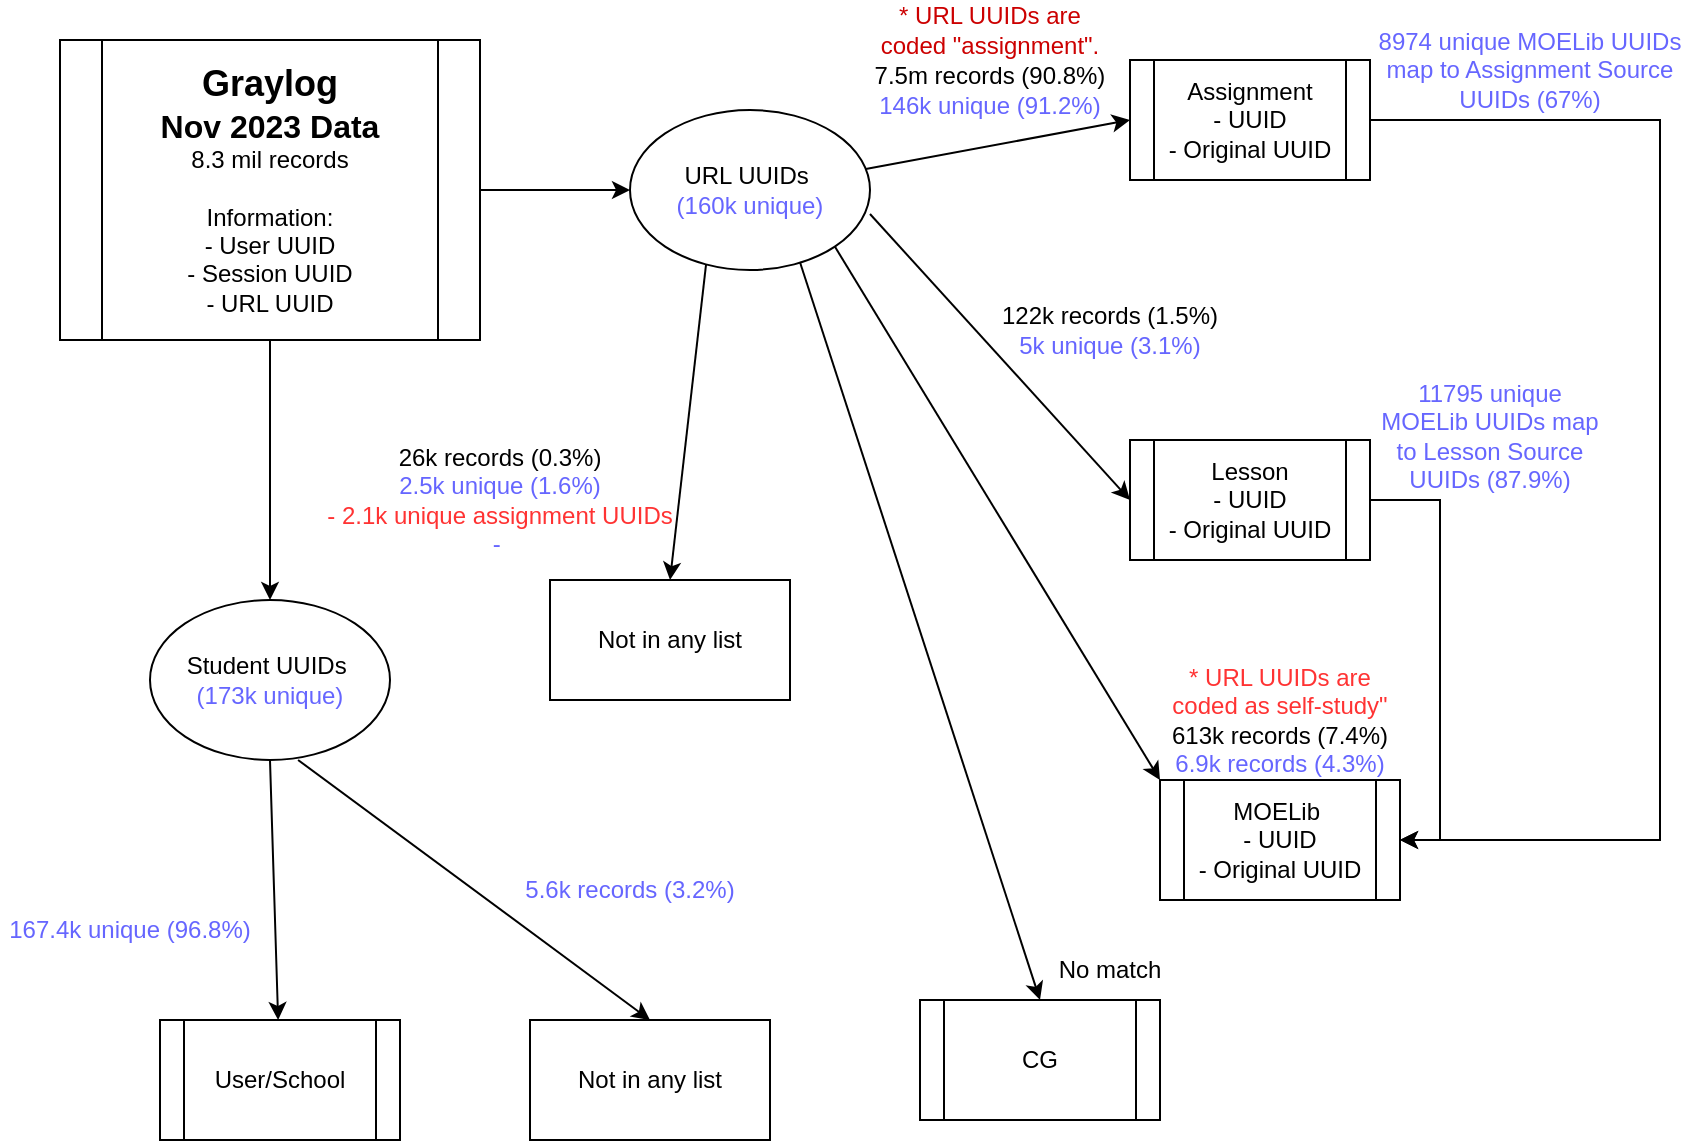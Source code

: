 <mxfile version="24.7.6">
  <diagram id="wFE0QG_FPsp0jaGvCLVb" name="Page-1">
    <mxGraphModel dx="838" dy="605" grid="1" gridSize="10" guides="1" tooltips="1" connect="1" arrows="1" fold="1" page="1" pageScale="1" pageWidth="850" pageHeight="1100" math="0" shadow="0">
      <root>
        <mxCell id="0" />
        <mxCell id="1" parent="0" />
        <mxCell id="pp7dFvi1Cq4HVV2FVrHm-5" style="edgeStyle=orthogonalEdgeStyle;rounded=0;orthogonalLoop=1;jettySize=auto;html=1;" parent="1" source="pp7dFvi1Cq4HVV2FVrHm-1" target="pp7dFvi1Cq4HVV2FVrHm-2" edge="1">
          <mxGeometry relative="1" as="geometry" />
        </mxCell>
        <mxCell id="pp7dFvi1Cq4HVV2FVrHm-7" style="edgeStyle=orthogonalEdgeStyle;rounded=0;orthogonalLoop=1;jettySize=auto;html=1;" parent="1" source="pp7dFvi1Cq4HVV2FVrHm-1" target="pp7dFvi1Cq4HVV2FVrHm-6" edge="1">
          <mxGeometry relative="1" as="geometry" />
        </mxCell>
        <mxCell id="pp7dFvi1Cq4HVV2FVrHm-1" value="&lt;font style=&quot;font-size: 18px;&quot;&gt;&lt;b&gt;Graylog&lt;/b&gt;&lt;/font&gt;&lt;div&gt;&lt;font size=&quot;3&quot;&gt;&lt;b&gt;Nov 2023 Data&lt;/b&gt;&lt;/font&gt;&lt;/div&gt;&lt;div&gt;8.3 mil records&lt;/div&gt;&lt;div&gt;&lt;br&gt;&lt;/div&gt;&lt;div&gt;Information:&lt;br&gt;- User UUID&lt;/div&gt;&lt;div&gt;- Session UUID&lt;/div&gt;&lt;div&gt;- URL UUID&lt;/div&gt;" style="shape=process;whiteSpace=wrap;html=1;backgroundOutline=1;" parent="1" vertex="1">
          <mxGeometry x="30" y="30" width="210" height="150" as="geometry" />
        </mxCell>
        <mxCell id="pp7dFvi1Cq4HVV2FVrHm-2" value="URL UUIDs&amp;nbsp;&lt;div&gt;&lt;font color=&quot;#6666ff&quot;&gt;(160k unique)&lt;/font&gt;&lt;/div&gt;" style="ellipse;whiteSpace=wrap;html=1;" parent="1" vertex="1">
          <mxGeometry x="315" y="65" width="120" height="80" as="geometry" />
        </mxCell>
        <mxCell id="pp7dFvi1Cq4HVV2FVrHm-6" value="Student UUIDs&amp;nbsp;&lt;div&gt;&lt;font color=&quot;#6666ff&quot;&gt;(173k unique)&lt;/font&gt;&lt;/div&gt;" style="ellipse;whiteSpace=wrap;html=1;" parent="1" vertex="1">
          <mxGeometry x="75" y="310" width="120" height="80" as="geometry" />
        </mxCell>
        <mxCell id="5XDLLNpMgbm_Sm2Lj41F-2" style="edgeStyle=orthogonalEdgeStyle;rounded=0;orthogonalLoop=1;jettySize=auto;html=1;entryX=1;entryY=0.5;entryDx=0;entryDy=0;" edge="1" parent="1" source="pp7dFvi1Cq4HVV2FVrHm-11" target="pp7dFvi1Cq4HVV2FVrHm-13">
          <mxGeometry relative="1" as="geometry">
            <Array as="points">
              <mxPoint x="830" y="70" />
              <mxPoint x="830" y="430" />
            </Array>
          </mxGeometry>
        </mxCell>
        <mxCell id="pp7dFvi1Cq4HVV2FVrHm-11" value="Assignment&lt;div&gt;&lt;div&gt;- UUID&lt;/div&gt;&lt;/div&gt;&lt;div&gt;- Original UUID&lt;/div&gt;" style="shape=process;whiteSpace=wrap;html=1;backgroundOutline=1;" parent="1" vertex="1">
          <mxGeometry x="565" y="40" width="120" height="60" as="geometry" />
        </mxCell>
        <mxCell id="5XDLLNpMgbm_Sm2Lj41F-5" style="edgeStyle=orthogonalEdgeStyle;rounded=0;orthogonalLoop=1;jettySize=auto;html=1;entryX=1;entryY=0.5;entryDx=0;entryDy=0;" edge="1" parent="1" source="pp7dFvi1Cq4HVV2FVrHm-12" target="pp7dFvi1Cq4HVV2FVrHm-13">
          <mxGeometry relative="1" as="geometry">
            <Array as="points">
              <mxPoint x="720" y="260" />
              <mxPoint x="720" y="430" />
            </Array>
          </mxGeometry>
        </mxCell>
        <mxCell id="pp7dFvi1Cq4HVV2FVrHm-12" value="Lesson&lt;div&gt;- UUID&lt;/div&gt;&lt;div&gt;- Original UUID&lt;/div&gt;" style="shape=process;whiteSpace=wrap;html=1;backgroundOutline=1;" parent="1" vertex="1">
          <mxGeometry x="565" y="230" width="120" height="60" as="geometry" />
        </mxCell>
        <mxCell id="pp7dFvi1Cq4HVV2FVrHm-13" value="MOELib&amp;nbsp;&lt;div&gt;- UUID&lt;/div&gt;&lt;div&gt;- Original UUID&lt;/div&gt;" style="shape=process;whiteSpace=wrap;html=1;backgroundOutline=1;" parent="1" vertex="1">
          <mxGeometry x="580" y="400" width="120" height="60" as="geometry" />
        </mxCell>
        <mxCell id="pp7dFvi1Cq4HVV2FVrHm-14" value="CG" style="shape=process;whiteSpace=wrap;html=1;backgroundOutline=1;" parent="1" vertex="1">
          <mxGeometry x="460" y="510" width="120" height="60" as="geometry" />
        </mxCell>
        <mxCell id="pp7dFvi1Cq4HVV2FVrHm-15" value="" style="endArrow=classic;html=1;rounded=0;entryX=0;entryY=0.5;entryDx=0;entryDy=0;" parent="1" source="pp7dFvi1Cq4HVV2FVrHm-2" target="pp7dFvi1Cq4HVV2FVrHm-11" edge="1">
          <mxGeometry width="50" height="50" relative="1" as="geometry">
            <mxPoint x="195" y="350" as="sourcePoint" />
            <mxPoint x="245" y="300" as="targetPoint" />
          </mxGeometry>
        </mxCell>
        <mxCell id="pp7dFvi1Cq4HVV2FVrHm-16" value="" style="endArrow=classic;html=1;rounded=0;entryX=0;entryY=0.5;entryDx=0;entryDy=0;exitX=1;exitY=0.65;exitDx=0;exitDy=0;exitPerimeter=0;" parent="1" source="pp7dFvi1Cq4HVV2FVrHm-2" target="pp7dFvi1Cq4HVV2FVrHm-12" edge="1">
          <mxGeometry width="50" height="50" relative="1" as="geometry">
            <mxPoint x="195" y="350" as="sourcePoint" />
            <mxPoint x="245" y="300" as="targetPoint" />
          </mxGeometry>
        </mxCell>
        <mxCell id="pp7dFvi1Cq4HVV2FVrHm-17" value="" style="endArrow=classic;html=1;rounded=0;entryX=0;entryY=0;entryDx=0;entryDy=0;exitX=1;exitY=1;exitDx=0;exitDy=0;" parent="1" source="pp7dFvi1Cq4HVV2FVrHm-2" target="pp7dFvi1Cq4HVV2FVrHm-13" edge="1">
          <mxGeometry width="50" height="50" relative="1" as="geometry">
            <mxPoint x="195" y="350" as="sourcePoint" />
            <mxPoint x="245" y="300" as="targetPoint" />
          </mxGeometry>
        </mxCell>
        <mxCell id="pp7dFvi1Cq4HVV2FVrHm-18" value="" style="endArrow=classic;html=1;rounded=0;entryX=0.5;entryY=0;entryDx=0;entryDy=0;exitX=0.708;exitY=0.95;exitDx=0;exitDy=0;exitPerimeter=0;" parent="1" source="pp7dFvi1Cq4HVV2FVrHm-2" target="pp7dFvi1Cq4HVV2FVrHm-14" edge="1">
          <mxGeometry width="50" height="50" relative="1" as="geometry">
            <mxPoint x="195" y="350" as="sourcePoint" />
            <mxPoint x="245" y="300" as="targetPoint" />
          </mxGeometry>
        </mxCell>
        <mxCell id="pp7dFvi1Cq4HVV2FVrHm-21" value="Not in any list" style="rounded=0;whiteSpace=wrap;html=1;" parent="1" vertex="1">
          <mxGeometry x="275" y="300" width="120" height="60" as="geometry" />
        </mxCell>
        <mxCell id="pp7dFvi1Cq4HVV2FVrHm-22" value="" style="endArrow=classic;html=1;rounded=0;entryX=0.5;entryY=0;entryDx=0;entryDy=0;exitX=0.317;exitY=0.963;exitDx=0;exitDy=0;exitPerimeter=0;" parent="1" source="pp7dFvi1Cq4HVV2FVrHm-2" target="pp7dFvi1Cq4HVV2FVrHm-21" edge="1">
          <mxGeometry width="50" height="50" relative="1" as="geometry">
            <mxPoint x="195" y="350" as="sourcePoint" />
            <mxPoint x="245" y="300" as="targetPoint" />
          </mxGeometry>
        </mxCell>
        <mxCell id="pp7dFvi1Cq4HVV2FVrHm-23" value="&lt;div&gt;7.5m records (90.8%)&lt;/div&gt;&lt;font color=&quot;#6666ff&quot;&gt;146k unique (91.2%)&lt;/font&gt;" style="text;html=1;align=center;verticalAlign=middle;whiteSpace=wrap;rounded=0;" parent="1" vertex="1">
          <mxGeometry x="435" y="40" width="120" height="30" as="geometry" />
        </mxCell>
        <mxCell id="pp7dFvi1Cq4HVV2FVrHm-24" value="&lt;div&gt;122k records (1.5%)&lt;/div&gt;&lt;font color=&quot;#6666ff&quot;&gt;5k unique (3.1%)&lt;/font&gt;" style="text;html=1;align=center;verticalAlign=middle;whiteSpace=wrap;rounded=0;" parent="1" vertex="1">
          <mxGeometry x="495" y="160" width="120" height="30" as="geometry" />
        </mxCell>
        <mxCell id="pp7dFvi1Cq4HVV2FVrHm-25" value="&lt;div&gt;&lt;font color=&quot;#ff3333&quot;&gt;* URL UUIDs are coded as self-study&quot;&lt;/font&gt;&lt;/div&gt;&lt;div&gt;613k records (7.4%)&lt;/div&gt;&lt;font color=&quot;#6666ff&quot;&gt;6.9k records (4.3%)&lt;/font&gt;" style="text;html=1;align=center;verticalAlign=middle;whiteSpace=wrap;rounded=0;" parent="1" vertex="1">
          <mxGeometry x="580" y="340" width="120" height="60" as="geometry" />
        </mxCell>
        <mxCell id="pp7dFvi1Cq4HVV2FVrHm-26" value="&lt;div&gt;26k records (0.3%)&lt;/div&gt;&lt;font color=&quot;#6666ff&quot;&gt;2.5k unique&amp;nbsp;&lt;/font&gt;&lt;span style=&quot;color: rgb(102, 102, 255);&quot;&gt;(1.6%)&lt;/span&gt;&lt;div&gt;&lt;font color=&quot;#ff3333&quot;&gt;- 2.1k unique assignment UUIDs&lt;/font&gt;&lt;/div&gt;&lt;div&gt;&lt;span style=&quot;color: rgb(102, 102, 255);&quot;&gt;-&amp;nbsp;&lt;/span&gt;&lt;/div&gt;" style="text;html=1;align=center;verticalAlign=middle;whiteSpace=wrap;rounded=0;" parent="1" vertex="1">
          <mxGeometry x="160" y="245" width="180" height="30" as="geometry" />
        </mxCell>
        <mxCell id="pp7dFvi1Cq4HVV2FVrHm-27" value="User/School" style="shape=process;whiteSpace=wrap;html=1;backgroundOutline=1;" parent="1" vertex="1">
          <mxGeometry x="80" y="520" width="120" height="60" as="geometry" />
        </mxCell>
        <mxCell id="pp7dFvi1Cq4HVV2FVrHm-28" value="" style="endArrow=classic;html=1;rounded=0;exitX=0.5;exitY=1;exitDx=0;exitDy=0;" parent="1" source="pp7dFvi1Cq4HVV2FVrHm-6" target="pp7dFvi1Cq4HVV2FVrHm-27" edge="1">
          <mxGeometry width="50" height="50" relative="1" as="geometry">
            <mxPoint x="280" y="320" as="sourcePoint" />
            <mxPoint x="330" y="270" as="targetPoint" />
          </mxGeometry>
        </mxCell>
        <mxCell id="pp7dFvi1Cq4HVV2FVrHm-29" value="&lt;font color=&quot;#6666ff&quot;&gt;167.4k unique (96.8%)&lt;/font&gt;" style="text;html=1;align=center;verticalAlign=middle;whiteSpace=wrap;rounded=0;" parent="1" vertex="1">
          <mxGeometry y="460" width="130" height="30" as="geometry" />
        </mxCell>
        <mxCell id="pp7dFvi1Cq4HVV2FVrHm-30" value="Not in any list" style="rounded=0;whiteSpace=wrap;html=1;" parent="1" vertex="1">
          <mxGeometry x="265" y="520" width="120" height="60" as="geometry" />
        </mxCell>
        <mxCell id="pp7dFvi1Cq4HVV2FVrHm-31" value="" style="endArrow=classic;html=1;rounded=0;exitX=0.617;exitY=1;exitDx=0;exitDy=0;exitPerimeter=0;entryX=0.5;entryY=0;entryDx=0;entryDy=0;" parent="1" source="pp7dFvi1Cq4HVV2FVrHm-6" target="pp7dFvi1Cq4HVV2FVrHm-30" edge="1">
          <mxGeometry width="50" height="50" relative="1" as="geometry">
            <mxPoint x="280" y="300" as="sourcePoint" />
            <mxPoint x="330" y="250" as="targetPoint" />
          </mxGeometry>
        </mxCell>
        <mxCell id="pp7dFvi1Cq4HVV2FVrHm-32" value="&lt;font color=&quot;#6666ff&quot;&gt;5.6k records (3.2%)&lt;/font&gt;" style="text;html=1;align=center;verticalAlign=middle;whiteSpace=wrap;rounded=0;" parent="1" vertex="1">
          <mxGeometry x="260" y="440" width="110" height="30" as="geometry" />
        </mxCell>
        <mxCell id="pp7dFvi1Cq4HVV2FVrHm-34" value="No match" style="text;html=1;align=center;verticalAlign=middle;whiteSpace=wrap;rounded=0;" parent="1" vertex="1">
          <mxGeometry x="495" y="480" width="120" height="30" as="geometry" />
        </mxCell>
        <mxCell id="5XDLLNpMgbm_Sm2Lj41F-3" value="&lt;font color=&quot;#6666ff&quot;&gt;8974 unique MOELib UUIDs map to Assignment Source UUIDs (67%)&lt;/font&gt;" style="text;html=1;align=center;verticalAlign=middle;whiteSpace=wrap;rounded=0;" vertex="1" parent="1">
          <mxGeometry x="680" y="30" width="170" height="30" as="geometry" />
        </mxCell>
        <mxCell id="5XDLLNpMgbm_Sm2Lj41F-6" value="&lt;font color=&quot;#6666ff&quot;&gt;11795 unique MOELib UUIDs map to Lesson Source UUIDs (87.9%)&lt;/font&gt;" style="text;html=1;align=center;verticalAlign=middle;whiteSpace=wrap;rounded=0;" vertex="1" parent="1">
          <mxGeometry x="685" y="225" width="120" height="5" as="geometry" />
        </mxCell>
        <mxCell id="5XDLLNpMgbm_Sm2Lj41F-8" value="&lt;font color=&quot;#cc0000&quot;&gt;* URL UUIDs are coded &quot;assignment&quot;.&lt;/font&gt;" style="text;html=1;align=center;verticalAlign=middle;whiteSpace=wrap;rounded=0;" vertex="1" parent="1">
          <mxGeometry x="435" y="10" width="120" height="30" as="geometry" />
        </mxCell>
      </root>
    </mxGraphModel>
  </diagram>
</mxfile>
